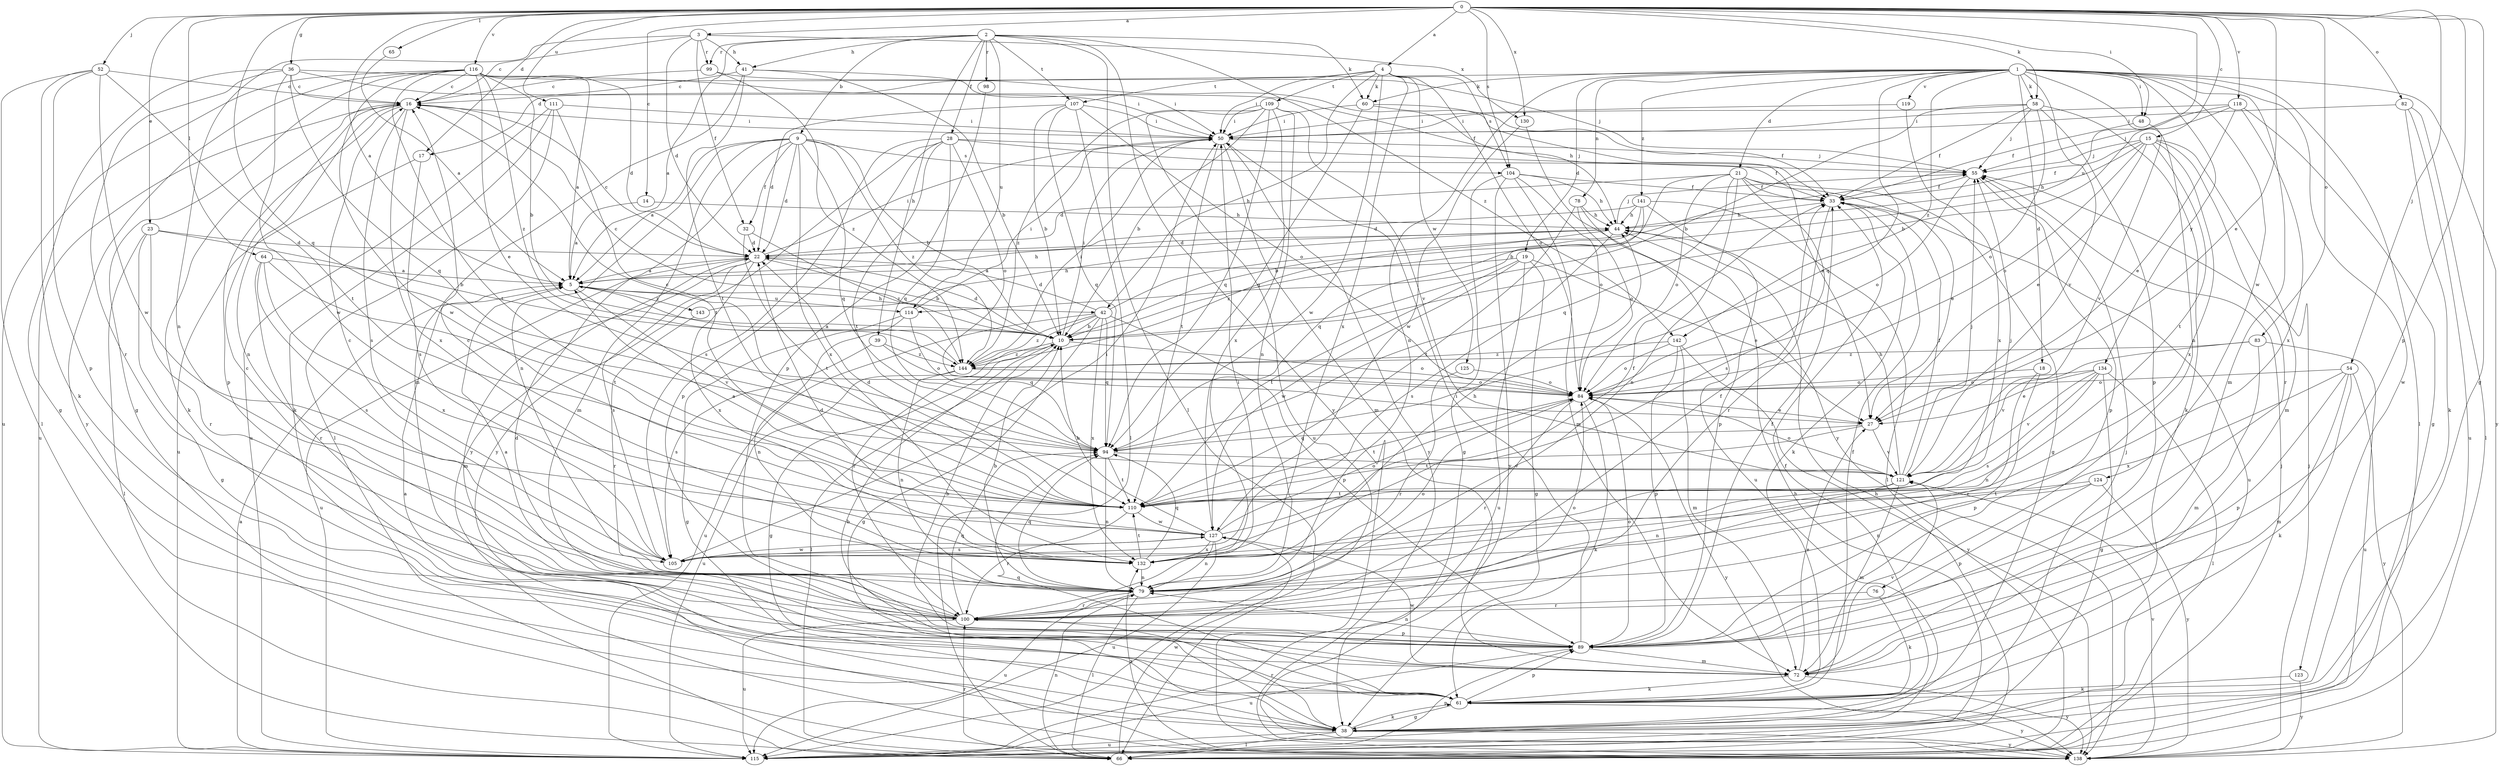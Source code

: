 strict digraph  {
0;
1;
2;
3;
4;
5;
9;
10;
14;
15;
16;
17;
18;
19;
21;
22;
23;
27;
28;
32;
33;
36;
38;
39;
41;
42;
44;
48;
50;
52;
54;
55;
58;
60;
61;
64;
65;
66;
72;
76;
78;
79;
82;
83;
84;
89;
94;
98;
99;
100;
104;
105;
107;
109;
110;
111;
114;
115;
116;
118;
119;
121;
123;
124;
125;
127;
130;
132;
134;
138;
141;
142;
143;
144;
0 -> 3  [label=a];
0 -> 4  [label=a];
0 -> 5  [label=a];
0 -> 14  [label=c];
0 -> 15  [label=c];
0 -> 17  [label=d];
0 -> 23  [label=e];
0 -> 27  [label=e];
0 -> 36  [label=g];
0 -> 38  [label=g];
0 -> 48  [label=i];
0 -> 52  [label=j];
0 -> 54  [label=j];
0 -> 58  [label=k];
0 -> 64  [label=l];
0 -> 65  [label=l];
0 -> 82  [label=o];
0 -> 83  [label=o];
0 -> 89  [label=p];
0 -> 94  [label=q];
0 -> 104  [label=s];
0 -> 111  [label=u];
0 -> 114  [label=u];
0 -> 116  [label=v];
0 -> 118  [label=v];
0 -> 130  [label=x];
1 -> 17  [label=d];
1 -> 18  [label=d];
1 -> 19  [label=d];
1 -> 21  [label=d];
1 -> 48  [label=i];
1 -> 58  [label=k];
1 -> 60  [label=k];
1 -> 66  [label=l];
1 -> 72  [label=m];
1 -> 76  [label=n];
1 -> 78  [label=n];
1 -> 79  [label=n];
1 -> 94  [label=q];
1 -> 119  [label=v];
1 -> 121  [label=v];
1 -> 123  [label=w];
1 -> 124  [label=w];
1 -> 134  [label=y];
1 -> 138  [label=y];
1 -> 141  [label=z];
1 -> 142  [label=z];
2 -> 5  [label=a];
2 -> 9  [label=b];
2 -> 28  [label=f];
2 -> 39  [label=h];
2 -> 41  [label=h];
2 -> 60  [label=k];
2 -> 66  [label=l];
2 -> 98  [label=r];
2 -> 99  [label=r];
2 -> 107  [label=t];
2 -> 114  [label=u];
2 -> 138  [label=y];
2 -> 142  [label=z];
3 -> 16  [label=c];
3 -> 22  [label=d];
3 -> 32  [label=f];
3 -> 41  [label=h];
3 -> 79  [label=n];
3 -> 99  [label=r];
3 -> 130  [label=x];
4 -> 42  [label=h];
4 -> 50  [label=i];
4 -> 60  [label=k];
4 -> 84  [label=o];
4 -> 104  [label=s];
4 -> 107  [label=t];
4 -> 109  [label=t];
4 -> 125  [label=w];
4 -> 127  [label=w];
4 -> 132  [label=x];
5 -> 42  [label=h];
5 -> 44  [label=h];
5 -> 114  [label=u];
5 -> 121  [label=v];
5 -> 143  [label=z];
9 -> 5  [label=a];
9 -> 10  [label=b];
9 -> 22  [label=d];
9 -> 32  [label=f];
9 -> 72  [label=m];
9 -> 79  [label=n];
9 -> 94  [label=q];
9 -> 104  [label=s];
9 -> 132  [label=x];
9 -> 138  [label=y];
9 -> 144  [label=z];
10 -> 16  [label=c];
10 -> 22  [label=d];
10 -> 38  [label=g];
10 -> 50  [label=i];
10 -> 66  [label=l];
10 -> 84  [label=o];
10 -> 144  [label=z];
14 -> 5  [label=a];
14 -> 44  [label=h];
15 -> 27  [label=e];
15 -> 33  [label=f];
15 -> 44  [label=h];
15 -> 55  [label=j];
15 -> 72  [label=m];
15 -> 84  [label=o];
15 -> 100  [label=r];
15 -> 110  [label=t];
15 -> 132  [label=x];
16 -> 50  [label=i];
16 -> 61  [label=k];
16 -> 79  [label=n];
16 -> 89  [label=p];
16 -> 105  [label=s];
16 -> 115  [label=u];
16 -> 132  [label=x];
17 -> 105  [label=s];
17 -> 115  [label=u];
18 -> 84  [label=o];
18 -> 89  [label=p];
18 -> 100  [label=r];
19 -> 5  [label=a];
19 -> 27  [label=e];
19 -> 38  [label=g];
19 -> 110  [label=t];
19 -> 115  [label=u];
19 -> 127  [label=w];
21 -> 10  [label=b];
21 -> 22  [label=d];
21 -> 27  [label=e];
21 -> 33  [label=f];
21 -> 38  [label=g];
21 -> 79  [label=n];
21 -> 84  [label=o];
21 -> 94  [label=q];
21 -> 105  [label=s];
22 -> 5  [label=a];
22 -> 10  [label=b];
22 -> 16  [label=c];
22 -> 50  [label=i];
22 -> 72  [label=m];
22 -> 105  [label=s];
22 -> 115  [label=u];
22 -> 132  [label=x];
23 -> 10  [label=b];
23 -> 22  [label=d];
23 -> 38  [label=g];
23 -> 66  [label=l];
23 -> 100  [label=r];
27 -> 94  [label=q];
27 -> 110  [label=t];
27 -> 121  [label=v];
28 -> 33  [label=f];
28 -> 55  [label=j];
28 -> 84  [label=o];
28 -> 89  [label=p];
28 -> 94  [label=q];
28 -> 105  [label=s];
28 -> 110  [label=t];
28 -> 138  [label=y];
32 -> 22  [label=d];
32 -> 110  [label=t];
32 -> 144  [label=z];
33 -> 44  [label=h];
33 -> 61  [label=k];
33 -> 100  [label=r];
33 -> 115  [label=u];
36 -> 16  [label=c];
36 -> 33  [label=f];
36 -> 38  [label=g];
36 -> 50  [label=i];
36 -> 94  [label=q];
36 -> 100  [label=r];
36 -> 127  [label=w];
38 -> 33  [label=f];
38 -> 55  [label=j];
38 -> 61  [label=k];
38 -> 66  [label=l];
38 -> 100  [label=r];
38 -> 115  [label=u];
38 -> 138  [label=y];
39 -> 84  [label=o];
39 -> 105  [label=s];
39 -> 144  [label=z];
41 -> 10  [label=b];
41 -> 16  [label=c];
41 -> 50  [label=i];
41 -> 72  [label=m];
41 -> 110  [label=t];
42 -> 10  [label=b];
42 -> 22  [label=d];
42 -> 38  [label=g];
42 -> 55  [label=j];
42 -> 89  [label=p];
42 -> 94  [label=q];
42 -> 100  [label=r];
42 -> 115  [label=u];
42 -> 132  [label=x];
42 -> 144  [label=z];
44 -> 22  [label=d];
44 -> 55  [label=j];
44 -> 105  [label=s];
44 -> 144  [label=z];
48 -> 33  [label=f];
48 -> 121  [label=v];
50 -> 55  [label=j];
50 -> 72  [label=m];
50 -> 110  [label=t];
50 -> 138  [label=y];
52 -> 16  [label=c];
52 -> 61  [label=k];
52 -> 66  [label=l];
52 -> 89  [label=p];
52 -> 110  [label=t];
52 -> 127  [label=w];
54 -> 61  [label=k];
54 -> 72  [label=m];
54 -> 84  [label=o];
54 -> 89  [label=p];
54 -> 132  [label=x];
54 -> 138  [label=y];
55 -> 33  [label=f];
55 -> 84  [label=o];
55 -> 89  [label=p];
58 -> 10  [label=b];
58 -> 33  [label=f];
58 -> 50  [label=i];
58 -> 55  [label=j];
58 -> 61  [label=k];
58 -> 84  [label=o];
58 -> 89  [label=p];
60 -> 27  [label=e];
60 -> 33  [label=f];
60 -> 50  [label=i];
60 -> 94  [label=q];
61 -> 5  [label=a];
61 -> 10  [label=b];
61 -> 33  [label=f];
61 -> 38  [label=g];
61 -> 89  [label=p];
61 -> 94  [label=q];
61 -> 138  [label=y];
64 -> 5  [label=a];
64 -> 100  [label=r];
64 -> 105  [label=s];
64 -> 110  [label=t];
64 -> 132  [label=x];
65 -> 5  [label=a];
66 -> 44  [label=h];
66 -> 55  [label=j];
66 -> 79  [label=n];
66 -> 89  [label=p];
66 -> 100  [label=r];
66 -> 127  [label=w];
72 -> 27  [label=e];
72 -> 61  [label=k];
72 -> 121  [label=v];
72 -> 127  [label=w];
72 -> 138  [label=y];
76 -> 61  [label=k];
76 -> 100  [label=r];
78 -> 44  [label=h];
78 -> 84  [label=o];
78 -> 110  [label=t];
78 -> 115  [label=u];
79 -> 10  [label=b];
79 -> 33  [label=f];
79 -> 66  [label=l];
79 -> 84  [label=o];
79 -> 94  [label=q];
79 -> 100  [label=r];
79 -> 115  [label=u];
82 -> 50  [label=i];
82 -> 61  [label=k];
82 -> 66  [label=l];
82 -> 115  [label=u];
83 -> 72  [label=m];
83 -> 115  [label=u];
83 -> 121  [label=v];
83 -> 144  [label=z];
84 -> 27  [label=e];
84 -> 61  [label=k];
84 -> 100  [label=r];
84 -> 110  [label=t];
84 -> 138  [label=y];
89 -> 10  [label=b];
89 -> 33  [label=f];
89 -> 50  [label=i];
89 -> 72  [label=m];
89 -> 79  [label=n];
89 -> 84  [label=o];
89 -> 115  [label=u];
94 -> 16  [label=c];
94 -> 79  [label=n];
94 -> 110  [label=t];
94 -> 121  [label=v];
98 -> 89  [label=p];
99 -> 16  [label=c];
99 -> 44  [label=h];
99 -> 144  [label=z];
100 -> 5  [label=a];
100 -> 16  [label=c];
100 -> 22  [label=d];
100 -> 50  [label=i];
100 -> 84  [label=o];
100 -> 89  [label=p];
100 -> 94  [label=q];
100 -> 115  [label=u];
104 -> 33  [label=f];
104 -> 38  [label=g];
104 -> 44  [label=h];
104 -> 72  [label=m];
104 -> 84  [label=o];
104 -> 138  [label=y];
105 -> 16  [label=c];
105 -> 50  [label=i];
105 -> 127  [label=w];
107 -> 10  [label=b];
107 -> 22  [label=d];
107 -> 50  [label=i];
107 -> 66  [label=l];
107 -> 84  [label=o];
107 -> 94  [label=q];
109 -> 10  [label=b];
109 -> 50  [label=i];
109 -> 79  [label=n];
109 -> 94  [label=q];
109 -> 115  [label=u];
109 -> 121  [label=v];
109 -> 132  [label=x];
109 -> 144  [label=z];
110 -> 5  [label=a];
110 -> 22  [label=d];
110 -> 55  [label=j];
110 -> 100  [label=r];
110 -> 127  [label=w];
111 -> 50  [label=i];
111 -> 61  [label=k];
111 -> 66  [label=l];
111 -> 110  [label=t];
111 -> 115  [label=u];
114 -> 38  [label=g];
114 -> 50  [label=i];
114 -> 79  [label=n];
114 -> 94  [label=q];
115 -> 5  [label=a];
115 -> 44  [label=h];
116 -> 5  [label=a];
116 -> 10  [label=b];
116 -> 16  [label=c];
116 -> 22  [label=d];
116 -> 27  [label=e];
116 -> 38  [label=g];
116 -> 55  [label=j];
116 -> 110  [label=t];
116 -> 115  [label=u];
116 -> 127  [label=w];
116 -> 138  [label=y];
116 -> 144  [label=z];
118 -> 10  [label=b];
118 -> 27  [label=e];
118 -> 38  [label=g];
118 -> 50  [label=i];
118 -> 55  [label=j];
118 -> 132  [label=x];
119 -> 50  [label=i];
119 -> 132  [label=x];
121 -> 33  [label=f];
121 -> 44  [label=h];
121 -> 55  [label=j];
121 -> 72  [label=m];
121 -> 79  [label=n];
121 -> 84  [label=o];
121 -> 110  [label=t];
123 -> 61  [label=k];
123 -> 138  [label=y];
124 -> 79  [label=n];
124 -> 89  [label=p];
124 -> 110  [label=t];
124 -> 138  [label=y];
125 -> 84  [label=o];
125 -> 100  [label=r];
127 -> 10  [label=b];
127 -> 33  [label=f];
127 -> 79  [label=n];
127 -> 84  [label=o];
127 -> 105  [label=s];
127 -> 115  [label=u];
127 -> 132  [label=x];
130 -> 127  [label=w];
130 -> 138  [label=y];
132 -> 16  [label=c];
132 -> 22  [label=d];
132 -> 44  [label=h];
132 -> 79  [label=n];
132 -> 94  [label=q];
132 -> 110  [label=t];
134 -> 27  [label=e];
134 -> 38  [label=g];
134 -> 66  [label=l];
134 -> 79  [label=n];
134 -> 84  [label=o];
134 -> 105  [label=s];
134 -> 121  [label=v];
138 -> 55  [label=j];
138 -> 121  [label=v];
138 -> 132  [label=x];
141 -> 10  [label=b];
141 -> 22  [label=d];
141 -> 44  [label=h];
141 -> 66  [label=l];
141 -> 89  [label=p];
141 -> 94  [label=q];
142 -> 72  [label=m];
142 -> 84  [label=o];
142 -> 89  [label=p];
142 -> 138  [label=y];
142 -> 144  [label=z];
143 -> 44  [label=h];
143 -> 100  [label=r];
144 -> 5  [label=a];
144 -> 50  [label=i];
144 -> 79  [label=n];
144 -> 84  [label=o];
144 -> 115  [label=u];
}
